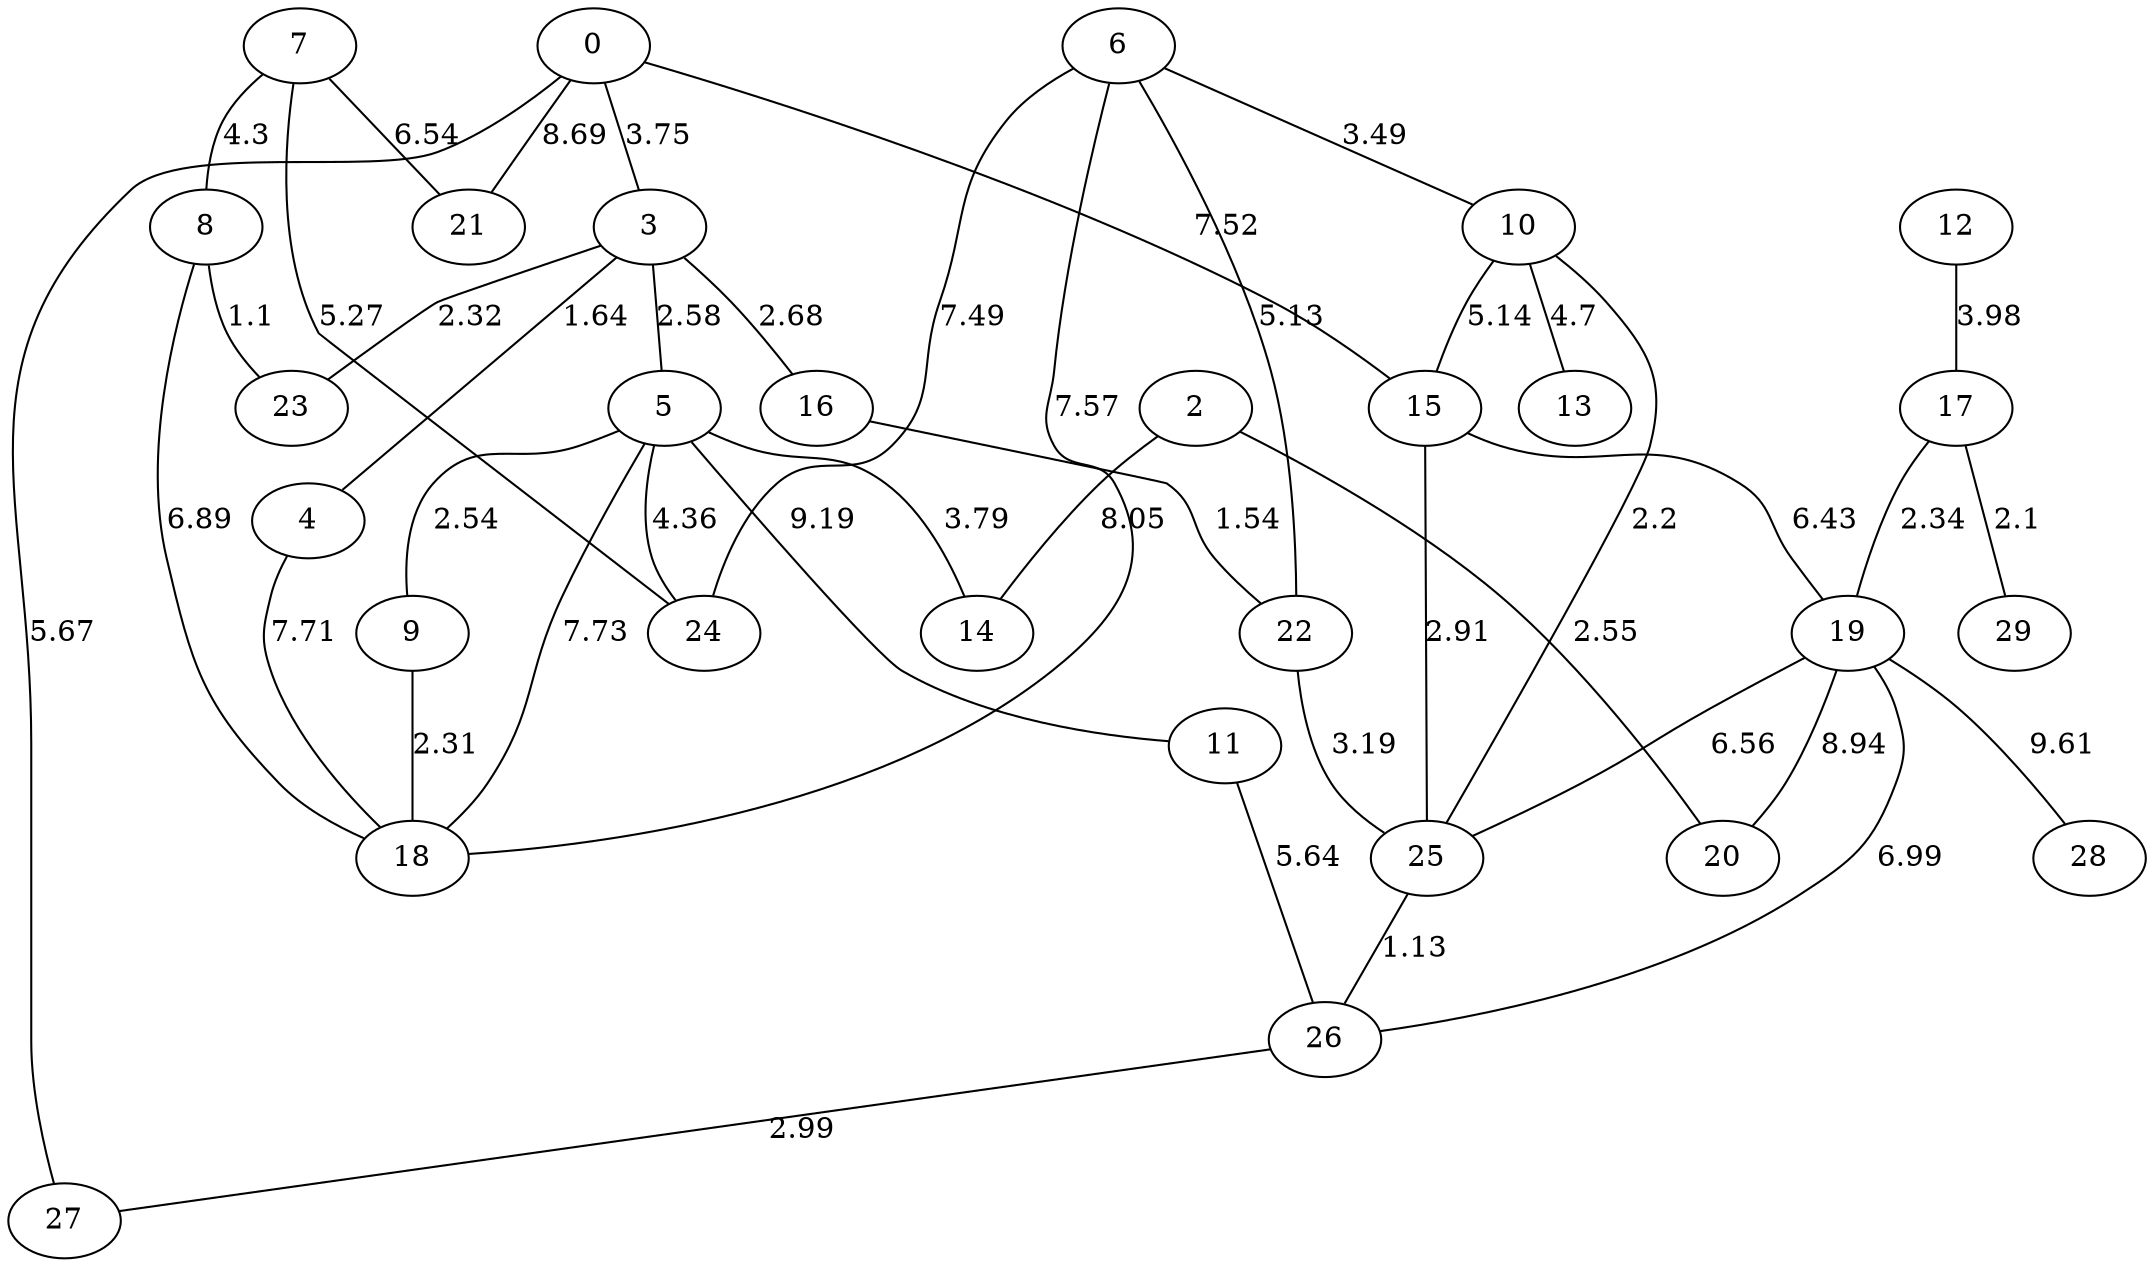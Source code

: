 graph G {
"0";
"2";
"3";
"4";
"5";
"6";
"7";
"8";
"9";
"10";
"11";
"12";
"13";
"14";
"15";
"16";
"17";
"18";
"19";
"20";
"21";
"22";
"23";
"24";
"25";
"26";
"27";
"28";
"29";
    "5" -- "9"[label="2.54", len="2.54"];
    "0" -- "27"[label="5.67", len="5.67"];
    "7" -- "21"[label="6.54", len="6.54"];
    "8" -- "23"[label="1.1", len="1.1"];
    "4" -- "18"[label="7.71", len="7.71"];
    "17" -- "29"[label="2.1", len="2.1"];
    "19" -- "26"[label="6.99", len="6.99"];
    "10" -- "15"[label="5.14", len="5.14"];
    "6" -- "24"[label="7.49", len="7.49"];
    "9" -- "18"[label="2.31", len="2.31"];
    "15" -- "19"[label="6.43", len="6.43"];
    "0" -- "3"[label="3.75", len="3.75"];
    "0" -- "21"[label="8.69", len="8.69"];
    "0" -- "15"[label="7.52", len="7.52"];
    "6" -- "10"[label="3.49", len="3.49"];
    "7" -- "24"[label="5.27", len="5.27"];
    "5" -- "18"[label="7.73", len="7.73"];
    "25" -- "26"[label="1.13", len="1.13"];
    "16" -- "22"[label="1.54", len="1.54"];
    "19" -- "25"[label="6.56", len="6.56"];
    "12" -- "17"[label="3.98", len="3.98"];
    "6" -- "22"[label="5.13", len="5.13"];
    "3" -- "16"[label="2.68", len="2.68"];
    "3" -- "4"[label="1.64", len="1.64"];
    "17" -- "19"[label="2.34", len="2.34"];
    "19" -- "28"[label="9.61", len="9.61"];
    "6" -- "18"[label="7.57", len="7.57"];
    "5" -- "11"[label="9.19", len="9.19"];
    "15" -- "25"[label="2.91", len="2.91"];
    "3" -- "23"[label="2.32", len="2.32"];
    "10" -- "13"[label="4.7", len="4.7"];
    "2" -- "20"[label="2.55", len="2.55"];
    "5" -- "24"[label="4.36", len="4.36"];
    "11" -- "26"[label="5.64", len="5.64"];
    "2" -- "14"[label="8.05", len="8.05"];
    "19" -- "20"[label="8.94", len="8.94"];
    "3" -- "5"[label="2.58", len="2.58"];
    "22" -- "25"[label="3.19", len="3.19"];
    "26" -- "27"[label="2.99", len="2.99"];
    "10" -- "25"[label="2.2", len="2.2"];
    "5" -- "14"[label="3.79", len="3.79"];
    "8" -- "18"[label="6.89", len="6.89"];
    "7" -- "8"[label="4.3", len="4.3"];
}
